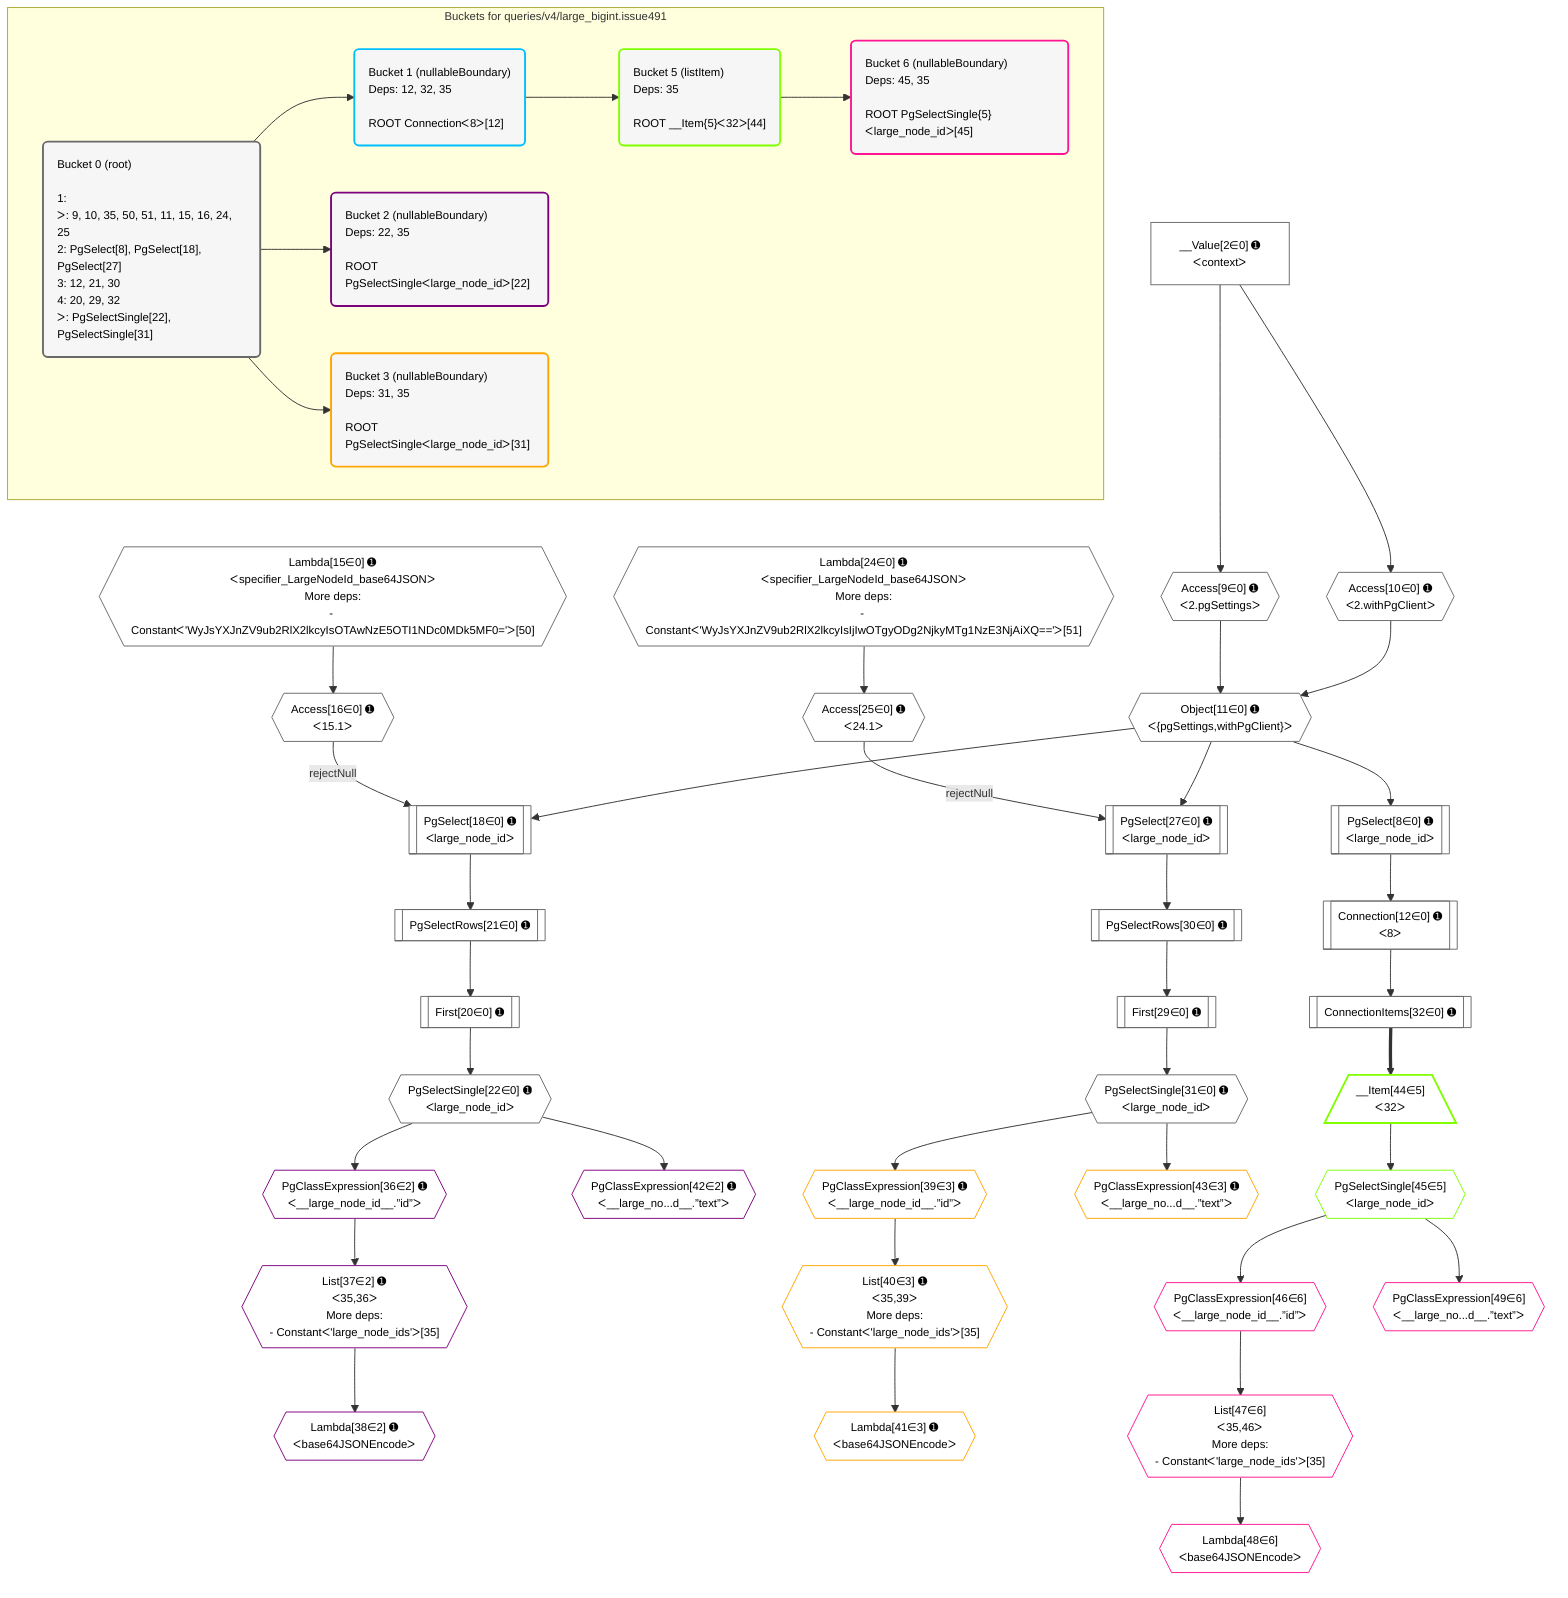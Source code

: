 %%{init: {'themeVariables': { 'fontSize': '12px'}}}%%
graph TD
    classDef path fill:#eee,stroke:#000,color:#000
    classDef plan fill:#fff,stroke-width:1px,color:#000
    classDef itemplan fill:#fff,stroke-width:2px,color:#000
    classDef unbatchedplan fill:#dff,stroke-width:1px,color:#000
    classDef sideeffectplan fill:#fcc,stroke-width:2px,color:#000
    classDef bucket fill:#f6f6f6,color:#000,stroke-width:2px,text-align:left

    subgraph "Buckets for queries/v4/large_bigint.issue491"
    Bucket0("Bucket 0 (root)<br /><br />1: <br />ᐳ: 9, 10, 35, 50, 51, 11, 15, 16, 24, 25<br />2: PgSelect[8], PgSelect[18], PgSelect[27]<br />3: 12, 21, 30<br />4: 20, 29, 32<br />ᐳ: PgSelectSingle[22], PgSelectSingle[31]"):::bucket
    Bucket1("Bucket 1 (nullableBoundary)<br />Deps: 12, 32, 35<br /><br />ROOT Connectionᐸ8ᐳ[12]"):::bucket
    Bucket2("Bucket 2 (nullableBoundary)<br />Deps: 22, 35<br /><br />ROOT PgSelectSingleᐸlarge_node_idᐳ[22]"):::bucket
    Bucket3("Bucket 3 (nullableBoundary)<br />Deps: 31, 35<br /><br />ROOT PgSelectSingleᐸlarge_node_idᐳ[31]"):::bucket
    Bucket5("Bucket 5 (listItem)<br />Deps: 35<br /><br />ROOT __Item{5}ᐸ32ᐳ[44]"):::bucket
    Bucket6("Bucket 6 (nullableBoundary)<br />Deps: 45, 35<br /><br />ROOT PgSelectSingle{5}ᐸlarge_node_idᐳ[45]"):::bucket
    end
    Bucket0 --> Bucket1 & Bucket2 & Bucket3
    Bucket1 --> Bucket5
    Bucket5 --> Bucket6

    %% plan dependencies
    Object11{{"Object[11∈0] ➊<br />ᐸ{pgSettings,withPgClient}ᐳ"}}:::plan
    Access9{{"Access[9∈0] ➊<br />ᐸ2.pgSettingsᐳ"}}:::plan
    Access10{{"Access[10∈0] ➊<br />ᐸ2.withPgClientᐳ"}}:::plan
    Access9 & Access10 --> Object11
    PgSelect18[["PgSelect[18∈0] ➊<br />ᐸlarge_node_idᐳ"]]:::plan
    Access16{{"Access[16∈0] ➊<br />ᐸ15.1ᐳ"}}:::plan
    Access16 -->|rejectNull| PgSelect18
    Object11 --> PgSelect18
    PgSelect27[["PgSelect[27∈0] ➊<br />ᐸlarge_node_idᐳ"]]:::plan
    Access25{{"Access[25∈0] ➊<br />ᐸ24.1ᐳ"}}:::plan
    Access25 -->|rejectNull| PgSelect27
    Object11 --> PgSelect27
    PgSelect8[["PgSelect[8∈0] ➊<br />ᐸlarge_node_idᐳ"]]:::plan
    Object11 --> PgSelect8
    __Value2["__Value[2∈0] ➊<br />ᐸcontextᐳ"]:::plan
    __Value2 --> Access9
    __Value2 --> Access10
    Connection12[["Connection[12∈0] ➊<br />ᐸ8ᐳ"]]:::plan
    PgSelect8 --> Connection12
    Lambda15{{"Lambda[15∈0] ➊<br />ᐸspecifier_LargeNodeId_base64JSONᐳ<br />More deps:<br />- Constantᐸ'WyJsYXJnZV9ub2RlX2lkcyIsOTAwNzE5OTI1NDc0MDk5MF0='ᐳ[50]"}}:::plan
    Lambda15 --> Access16
    First20[["First[20∈0] ➊"]]:::plan
    PgSelectRows21[["PgSelectRows[21∈0] ➊"]]:::plan
    PgSelectRows21 --> First20
    PgSelect18 --> PgSelectRows21
    PgSelectSingle22{{"PgSelectSingle[22∈0] ➊<br />ᐸlarge_node_idᐳ"}}:::plan
    First20 --> PgSelectSingle22
    Lambda24{{"Lambda[24∈0] ➊<br />ᐸspecifier_LargeNodeId_base64JSONᐳ<br />More deps:<br />- Constantᐸ'WyJsYXJnZV9ub2RlX2lkcyIsIjIwOTgyODg2NjkyMTg1NzE3NjAiXQ=='ᐳ[51]"}}:::plan
    Lambda24 --> Access25
    First29[["First[29∈0] ➊"]]:::plan
    PgSelectRows30[["PgSelectRows[30∈0] ➊"]]:::plan
    PgSelectRows30 --> First29
    PgSelect27 --> PgSelectRows30
    PgSelectSingle31{{"PgSelectSingle[31∈0] ➊<br />ᐸlarge_node_idᐳ"}}:::plan
    First29 --> PgSelectSingle31
    ConnectionItems32[["ConnectionItems[32∈0] ➊"]]:::plan
    Connection12 --> ConnectionItems32
    List37{{"List[37∈2] ➊<br />ᐸ35,36ᐳ<br />More deps:<br />- Constantᐸ'large_node_ids'ᐳ[35]"}}:::plan
    PgClassExpression36{{"PgClassExpression[36∈2] ➊<br />ᐸ__large_node_id__.”id”ᐳ"}}:::plan
    PgClassExpression36 --> List37
    PgSelectSingle22 --> PgClassExpression36
    Lambda38{{"Lambda[38∈2] ➊<br />ᐸbase64JSONEncodeᐳ"}}:::plan
    List37 --> Lambda38
    PgClassExpression42{{"PgClassExpression[42∈2] ➊<br />ᐸ__large_no...d__.”text”ᐳ"}}:::plan
    PgSelectSingle22 --> PgClassExpression42
    List40{{"List[40∈3] ➊<br />ᐸ35,39ᐳ<br />More deps:<br />- Constantᐸ'large_node_ids'ᐳ[35]"}}:::plan
    PgClassExpression39{{"PgClassExpression[39∈3] ➊<br />ᐸ__large_node_id__.”id”ᐳ"}}:::plan
    PgClassExpression39 --> List40
    PgSelectSingle31 --> PgClassExpression39
    Lambda41{{"Lambda[41∈3] ➊<br />ᐸbase64JSONEncodeᐳ"}}:::plan
    List40 --> Lambda41
    PgClassExpression43{{"PgClassExpression[43∈3] ➊<br />ᐸ__large_no...d__.”text”ᐳ"}}:::plan
    PgSelectSingle31 --> PgClassExpression43
    __Item44[/"__Item[44∈5]<br />ᐸ32ᐳ"\]:::itemplan
    ConnectionItems32 ==> __Item44
    PgSelectSingle45{{"PgSelectSingle[45∈5]<br />ᐸlarge_node_idᐳ"}}:::plan
    __Item44 --> PgSelectSingle45
    List47{{"List[47∈6]<br />ᐸ35,46ᐳ<br />More deps:<br />- Constantᐸ'large_node_ids'ᐳ[35]"}}:::plan
    PgClassExpression46{{"PgClassExpression[46∈6]<br />ᐸ__large_node_id__.”id”ᐳ"}}:::plan
    PgClassExpression46 --> List47
    PgSelectSingle45 --> PgClassExpression46
    Lambda48{{"Lambda[48∈6]<br />ᐸbase64JSONEncodeᐳ"}}:::plan
    List47 --> Lambda48
    PgClassExpression49{{"PgClassExpression[49∈6]<br />ᐸ__large_no...d__.”text”ᐳ"}}:::plan
    PgSelectSingle45 --> PgClassExpression49

    %% define steps
    classDef bucket0 stroke:#696969
    class Bucket0,__Value2,PgSelect8,Access9,Access10,Object11,Connection12,Lambda15,Access16,PgSelect18,First20,PgSelectRows21,PgSelectSingle22,Lambda24,Access25,PgSelect27,First29,PgSelectRows30,PgSelectSingle31,ConnectionItems32 bucket0
    classDef bucket1 stroke:#00bfff
    class Bucket1 bucket1
    classDef bucket2 stroke:#7f007f
    class Bucket2,PgClassExpression36,List37,Lambda38,PgClassExpression42 bucket2
    classDef bucket3 stroke:#ffa500
    class Bucket3,PgClassExpression39,List40,Lambda41,PgClassExpression43 bucket3
    classDef bucket5 stroke:#7fff00
    class Bucket5,__Item44,PgSelectSingle45 bucket5
    classDef bucket6 stroke:#ff1493
    class Bucket6,PgClassExpression46,List47,Lambda48,PgClassExpression49 bucket6